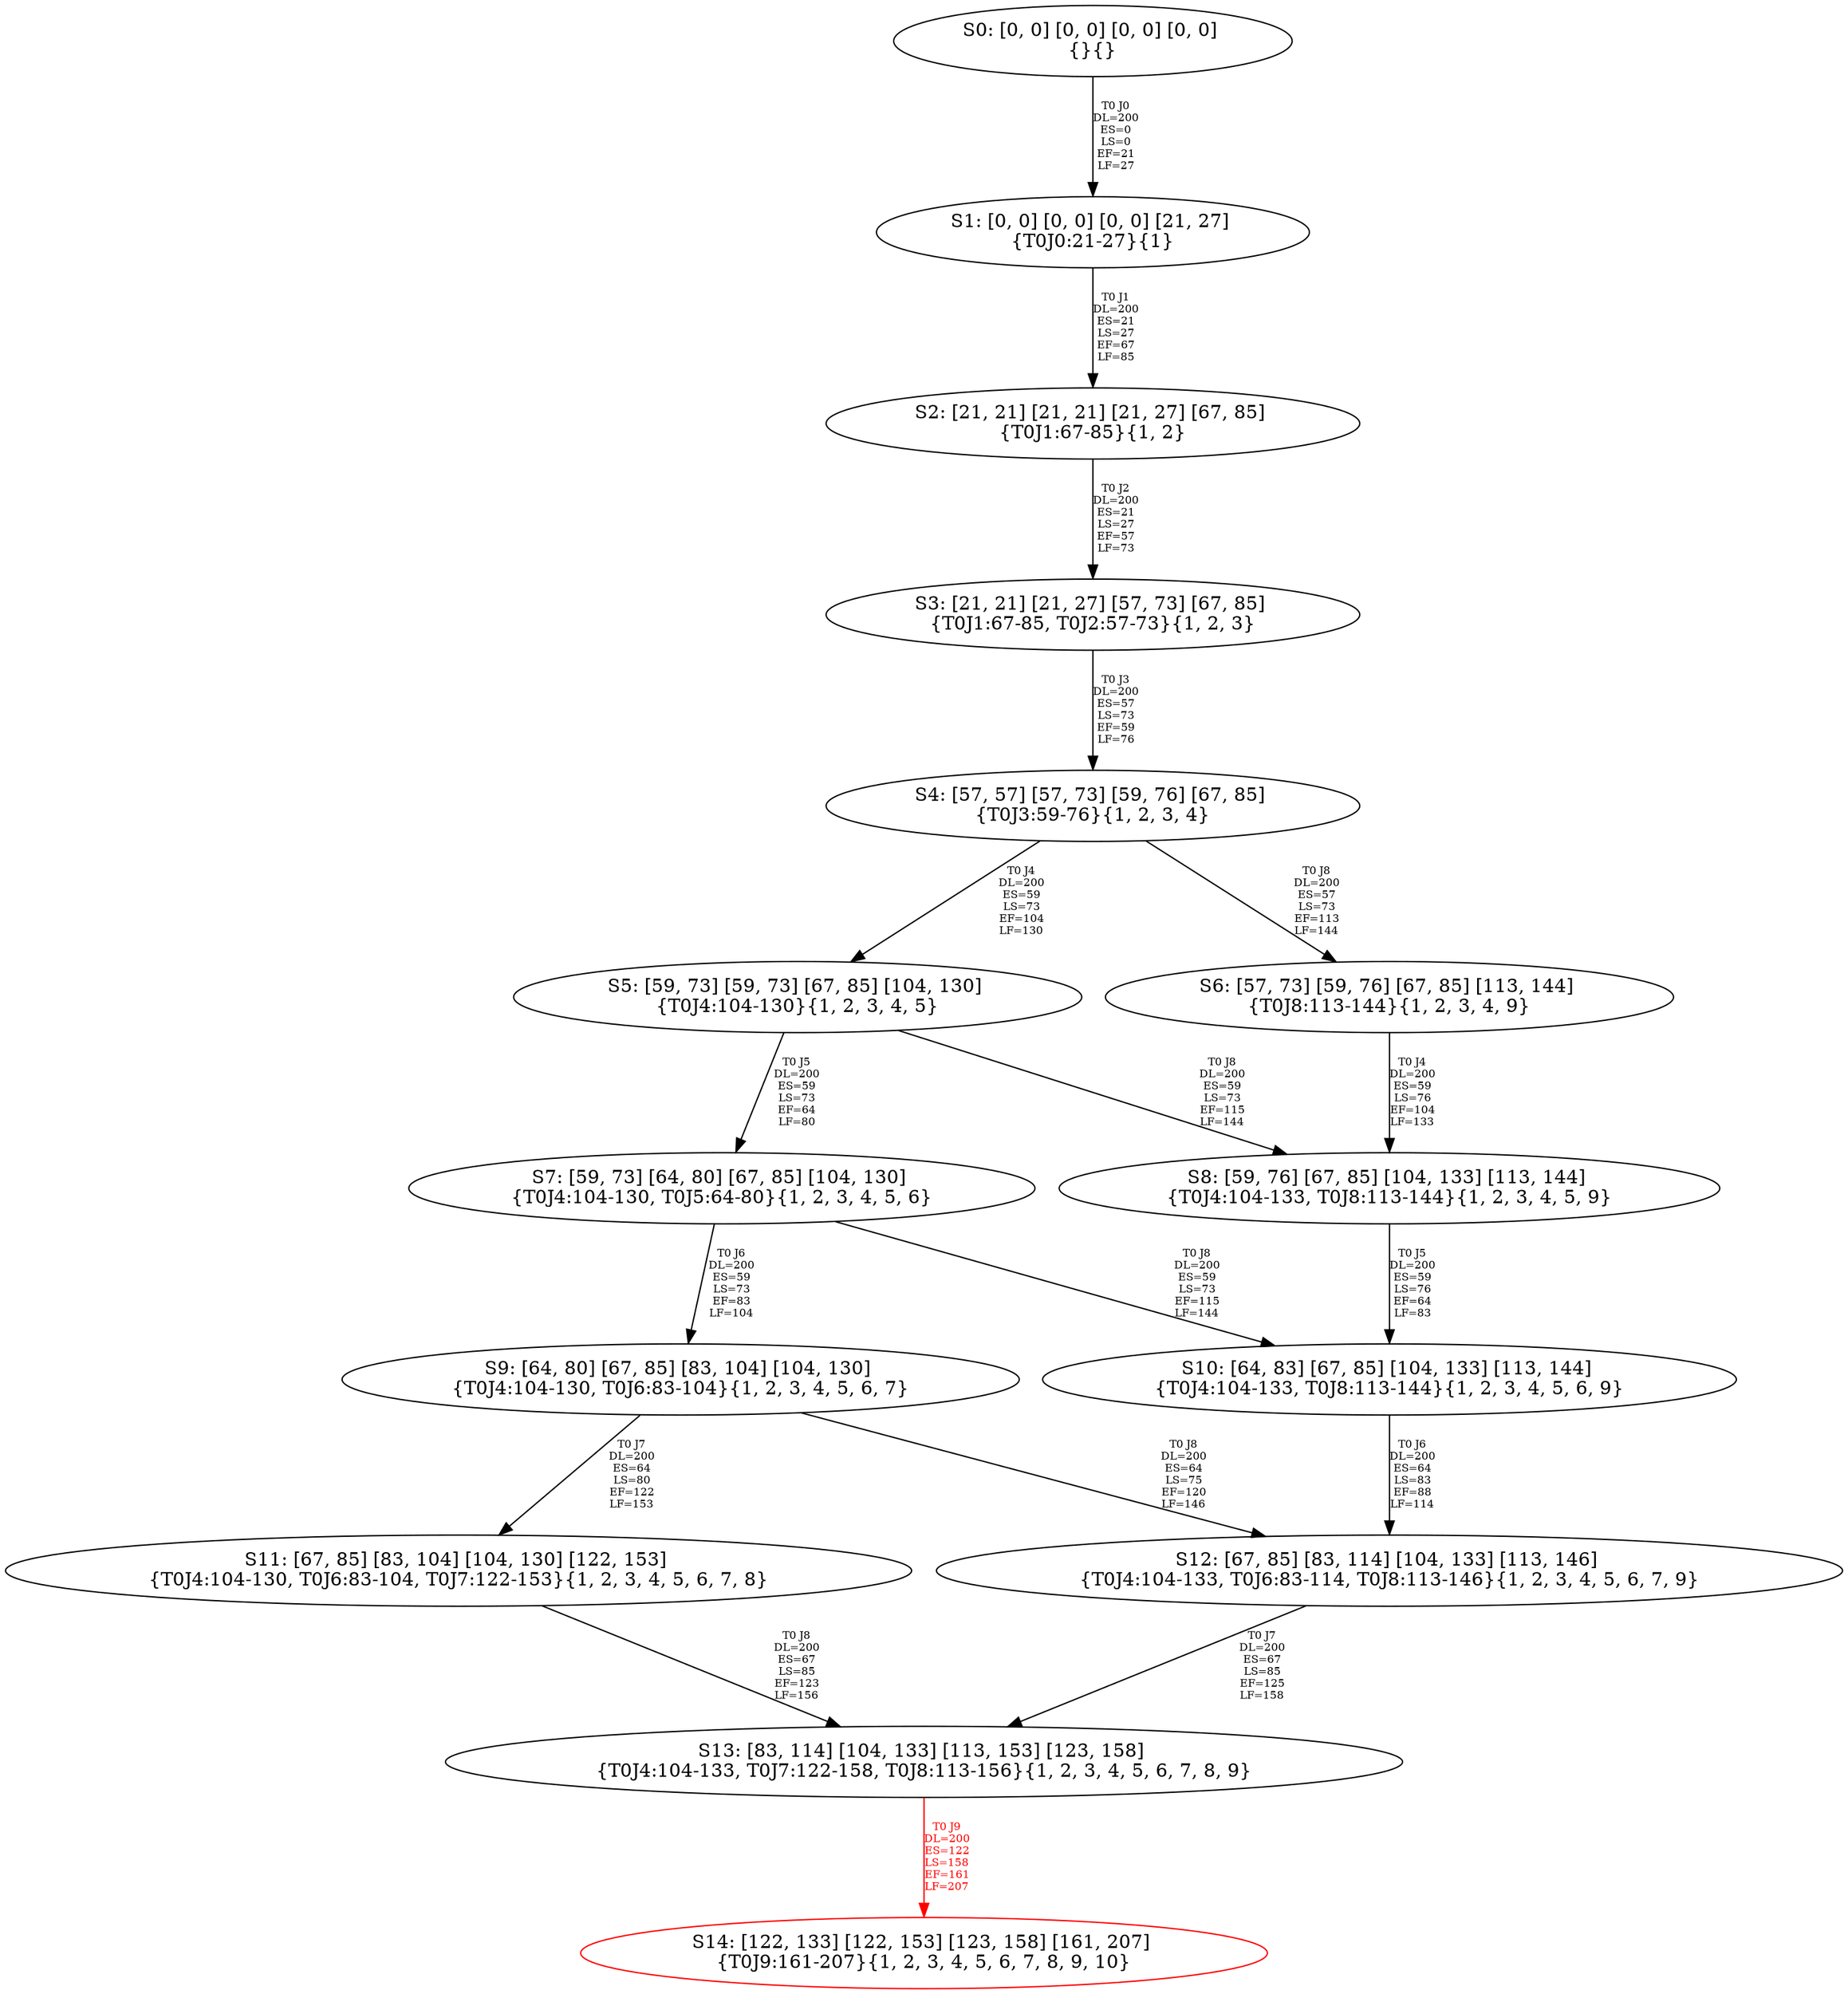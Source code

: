 digraph {
	S0[label="S0: [0, 0] [0, 0] [0, 0] [0, 0] \n{}{}"];
	S1[label="S1: [0, 0] [0, 0] [0, 0] [21, 27] \n{T0J0:21-27}{1}"];
	S2[label="S2: [21, 21] [21, 21] [21, 27] [67, 85] \n{T0J1:67-85}{1, 2}"];
	S3[label="S3: [21, 21] [21, 27] [57, 73] [67, 85] \n{T0J1:67-85, T0J2:57-73}{1, 2, 3}"];
	S4[label="S4: [57, 57] [57, 73] [59, 76] [67, 85] \n{T0J3:59-76}{1, 2, 3, 4}"];
	S5[label="S5: [59, 73] [59, 73] [67, 85] [104, 130] \n{T0J4:104-130}{1, 2, 3, 4, 5}"];
	S6[label="S6: [57, 73] [59, 76] [67, 85] [113, 144] \n{T0J8:113-144}{1, 2, 3, 4, 9}"];
	S7[label="S7: [59, 73] [64, 80] [67, 85] [104, 130] \n{T0J4:104-130, T0J5:64-80}{1, 2, 3, 4, 5, 6}"];
	S8[label="S8: [59, 76] [67, 85] [104, 133] [113, 144] \n{T0J4:104-133, T0J8:113-144}{1, 2, 3, 4, 5, 9}"];
	S9[label="S9: [64, 80] [67, 85] [83, 104] [104, 130] \n{T0J4:104-130, T0J6:83-104}{1, 2, 3, 4, 5, 6, 7}"];
	S10[label="S10: [64, 83] [67, 85] [104, 133] [113, 144] \n{T0J4:104-133, T0J8:113-144}{1, 2, 3, 4, 5, 6, 9}"];
	S11[label="S11: [67, 85] [83, 104] [104, 130] [122, 153] \n{T0J4:104-130, T0J6:83-104, T0J7:122-153}{1, 2, 3, 4, 5, 6, 7, 8}"];
	S12[label="S12: [67, 85] [83, 114] [104, 133] [113, 146] \n{T0J4:104-133, T0J6:83-114, T0J8:113-146}{1, 2, 3, 4, 5, 6, 7, 9}"];
	S13[label="S13: [83, 114] [104, 133] [113, 153] [123, 158] \n{T0J4:104-133, T0J7:122-158, T0J8:113-156}{1, 2, 3, 4, 5, 6, 7, 8, 9}"];
	S14[label="S14: [122, 133] [122, 153] [123, 158] [161, 207] \n{T0J9:161-207}{1, 2, 3, 4, 5, 6, 7, 8, 9, 10}"];
	S0 -> S1[label="T0 J0\nDL=200\nES=0\nLS=0\nEF=21\nLF=27",fontsize=8];
	S1 -> S2[label="T0 J1\nDL=200\nES=21\nLS=27\nEF=67\nLF=85",fontsize=8];
	S2 -> S3[label="T0 J2\nDL=200\nES=21\nLS=27\nEF=57\nLF=73",fontsize=8];
	S3 -> S4[label="T0 J3\nDL=200\nES=57\nLS=73\nEF=59\nLF=76",fontsize=8];
	S4 -> S5[label="T0 J4\nDL=200\nES=59\nLS=73\nEF=104\nLF=130",fontsize=8];
	S4 -> S6[label="T0 J8\nDL=200\nES=57\nLS=73\nEF=113\nLF=144",fontsize=8];
	S5 -> S7[label="T0 J5\nDL=200\nES=59\nLS=73\nEF=64\nLF=80",fontsize=8];
	S5 -> S8[label="T0 J8\nDL=200\nES=59\nLS=73\nEF=115\nLF=144",fontsize=8];
	S6 -> S8[label="T0 J4\nDL=200\nES=59\nLS=76\nEF=104\nLF=133",fontsize=8];
	S7 -> S9[label="T0 J6\nDL=200\nES=59\nLS=73\nEF=83\nLF=104",fontsize=8];
	S7 -> S10[label="T0 J8\nDL=200\nES=59\nLS=73\nEF=115\nLF=144",fontsize=8];
	S8 -> S10[label="T0 J5\nDL=200\nES=59\nLS=76\nEF=64\nLF=83",fontsize=8];
	S9 -> S11[label="T0 J7\nDL=200\nES=64\nLS=80\nEF=122\nLF=153",fontsize=8];
	S9 -> S12[label="T0 J8\nDL=200\nES=64\nLS=75\nEF=120\nLF=146",fontsize=8];
	S10 -> S12[label="T0 J6\nDL=200\nES=64\nLS=83\nEF=88\nLF=114",fontsize=8];
	S11 -> S13[label="T0 J8\nDL=200\nES=67\nLS=85\nEF=123\nLF=156",fontsize=8];
	S12 -> S13[label="T0 J7\nDL=200\nES=67\nLS=85\nEF=125\nLF=158",fontsize=8];
	S13 -> S14[label="T0 J9\nDL=200\nES=122\nLS=158\nEF=161\nLF=207",color=Red,fontcolor=Red,fontsize=8];
S14[color=Red];
}
